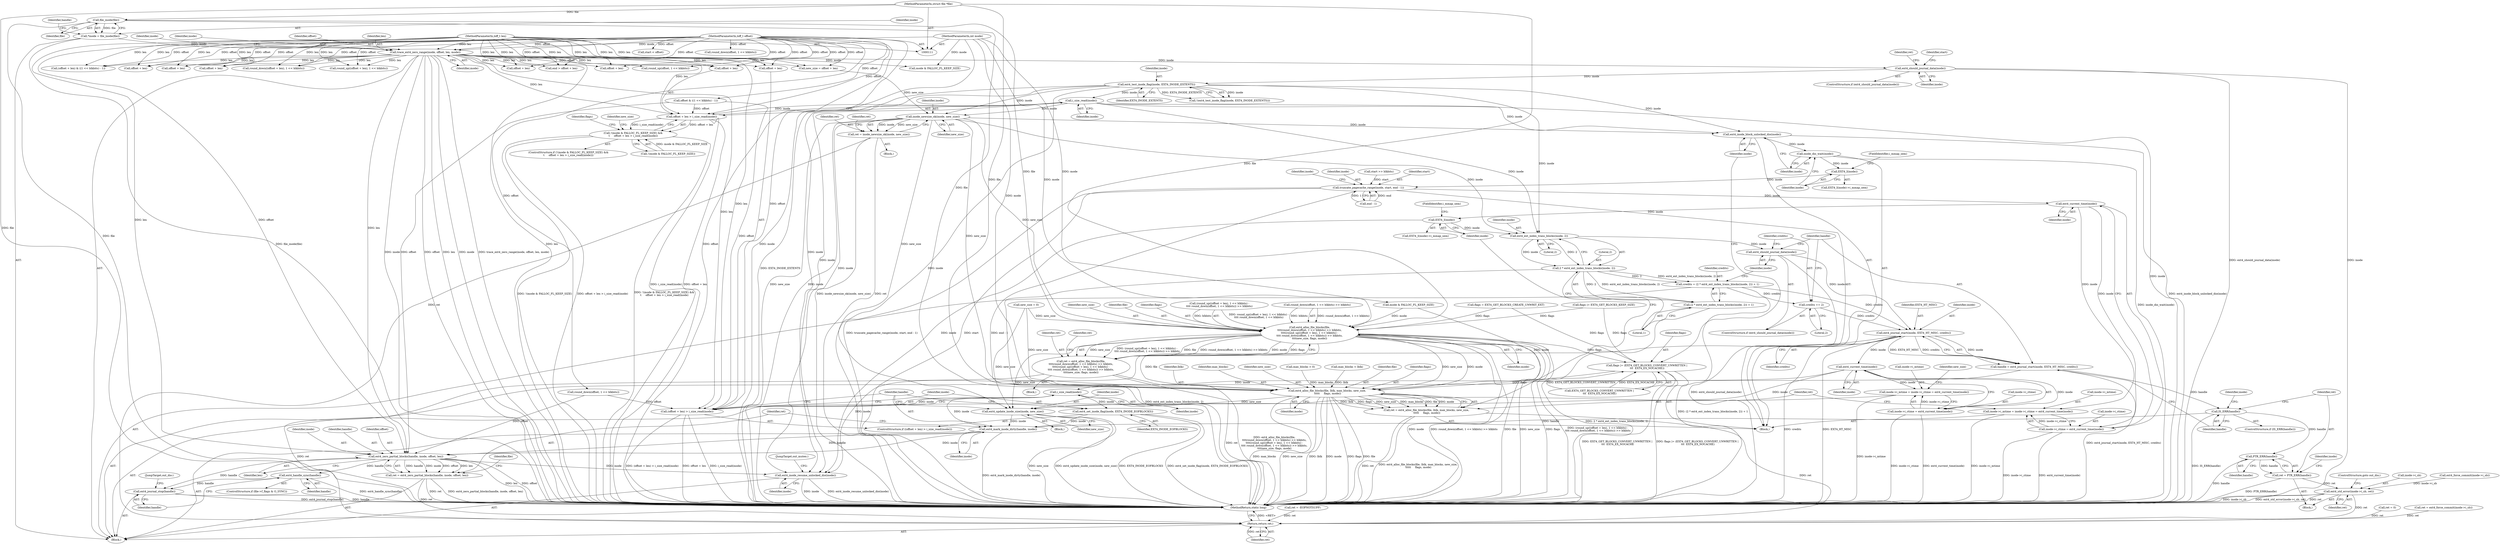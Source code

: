 digraph "0_linux_ea3d7209ca01da209cda6f0dea8be9cc4b7a933b_1@API" {
"1000272" [label="(Call,i_size_read(inode))"];
"1000253" [label="(Call,ext4_test_inode_flag(inode, EXT4_INODE_EXTENTS))"];
"1000163" [label="(Call,ext4_should_journal_data(inode))"];
"1000148" [label="(Call,trace_ext4_zero_range(inode, offset, len, mode))"];
"1000118" [label="(Call,*inode = file_inode(file))"];
"1000120" [label="(Call,file_inode(file))"];
"1000112" [label="(MethodParameterIn,struct file *file)"];
"1000113" [label="(MethodParameterIn,loff_t offset)"];
"1000114" [label="(MethodParameterIn,loff_t len)"];
"1000115" [label="(MethodParameterIn,int mode)"];
"1000268" [label="(Call,offset + len > i_size_read(inode))"];
"1000263" [label="(Call,!(mode & FALLOC_FL_KEEP_SIZE) &&\n\t     offset + len > i_size_read(inode))"];
"1000282" [label="(Call,inode_newsize_ok(inode, new_size))"];
"1000280" [label="(Call,ret = inode_newsize_ok(inode, new_size))"];
"1000488" [label="(Return,return ret;)"];
"1000305" [label="(Call,ext4_alloc_file_blocks(file,\n\t\t\t\tround_down(offset, 1 << blkbits) >> blkbits,\n\t\t\t\t(round_up((offset + len), 1 << blkbits) -\n\t\t\t\t round_down(offset, 1 << blkbits)) >> blkbits,\n\t\t\t\tnew_size, flags, mode))"];
"1000303" [label="(Call,ret = ext4_alloc_file_blocks(file,\n\t\t\t\tround_down(offset, 1 << blkbits) >> blkbits,\n\t\t\t\t(round_up((offset + len), 1 << blkbits) -\n\t\t\t\t round_down(offset, 1 << blkbits)) >> blkbits,\n\t\t\t\tnew_size, flags, mode))"];
"1000340" [label="(Call,flags |= (EXT4_GET_BLOCKS_CONVERT_UNWRITTEN |\n \t\t\t  EXT4_EX_NOCACHE))"];
"1000373" [label="(Call,ext4_alloc_file_blocks(file, lblk, max_blocks, new_size,\n \t\t\t\t\t     flags, mode))"];
"1000371" [label="(Call,ret = ext4_alloc_file_blocks(file, lblk, max_blocks, new_size,\n \t\t\t\t\t     flags, mode))"];
"1000444" [label="(Call,ext4_update_inode_size(inode, new_size))"];
"1000459" [label="(Call,ext4_mark_inode_dirty(handle, inode))"];
"1000464" [label="(Call,ext4_zero_partial_blocks(handle, inode, offset, len))"];
"1000462" [label="(Call,ret = ext4_zero_partial_blocks(handle, inode, offset, len))"];
"1000475" [label="(Call,ext4_handle_sync(handle))"];
"1000477" [label="(Call,ext4_journal_stop(handle))"];
"1000480" [label="(Call,ext4_inode_resume_unlocked_dio(inode))"];
"1000345" [label="(Call,ext4_inode_block_unlocked_dio(inode))"];
"1000347" [label="(Call,inode_dio_wait(inode))"];
"1000352" [label="(Call,EXT4_I(inode))"];
"1000355" [label="(Call,truncate_pagecache_range(inode, start, end - 1))"];
"1000369" [label="(Call,ext4_current_time(inode))"];
"1000361" [label="(Call,inode->i_mtime = inode->i_ctime = ext4_current_time(inode))"];
"1000365" [label="(Call,inode->i_ctime = ext4_current_time(inode))"];
"1000383" [label="(Call,EXT4_I(inode))"];
"1000401" [label="(Call,ext4_ext_index_trans_blocks(inode, 2))"];
"1000399" [label="(Call,2 * ext4_ext_index_trans_blocks(inode, 2))"];
"1000396" [label="(Call,credits = (2 * ext4_ext_index_trans_blocks(inode, 2)) + 1)"];
"1000408" [label="(Call,credits += 2)"];
"1000413" [label="(Call,ext4_journal_start(inode, EXT4_HT_MISC, credits))"];
"1000411" [label="(Call,handle = ext4_journal_start(inode, EXT4_HT_MISC, credits))"];
"1000418" [label="(Call,IS_ERR(handle))"];
"1000423" [label="(Call,PTR_ERR(handle))"];
"1000421" [label="(Call,ret = PTR_ERR(handle))"];
"1000425" [label="(Call,ext4_std_error(inode->i_sb, ret))"];
"1000439" [label="(Call,ext4_current_time(inode))"];
"1000431" [label="(Call,inode->i_mtime = inode->i_ctime = ext4_current_time(inode))"];
"1000435" [label="(Call,inode->i_ctime = ext4_current_time(inode))"];
"1000454" [label="(Call,i_size_read(inode))"];
"1000450" [label="(Call,(offset + len) > i_size_read(inode))"];
"1000456" [label="(Call,ext4_set_inode_flag(inode, EXT4_INODE_EOFBLOCKS))"];
"1000398" [label="(Call,(2 * ext4_ext_index_trans_blocks(inode, 2)) + 1)"];
"1000406" [label="(Call,ext4_should_journal_data(inode))"];
"1000365" [label="(Call,inode->i_ctime = ext4_current_time(inode))"];
"1000265" [label="(Call,mode & FALLOC_FL_KEEP_SIZE)"];
"1000482" [label="(JumpTarget,out_mutex:)"];
"1000382" [label="(Call,EXT4_I(inode)->i_mmap_sem)"];
"1000274" [label="(Block,)"];
"1000401" [label="(Call,ext4_ext_index_trans_blocks(inode, 2))"];
"1000308" [label="(Call,round_down(offset, 1 << blkbits))"];
"1000477" [label="(Call,ext4_journal_stop(handle))"];
"1000199" [label="(Call,offset + len)"];
"1000464" [label="(Call,ext4_zero_partial_blocks(handle, inode, offset, len))"];
"1000340" [label="(Call,flags |= (EXT4_GET_BLOCKS_CONVERT_UNWRITTEN |\n \t\t\t  EXT4_EX_NOCACHE))"];
"1000469" [label="(ControlStructure,if (file->f_flags & O_SYNC))"];
"1000114" [label="(MethodParameterIn,loff_t len)"];
"1000197" [label="(Call,end > offset + len)"];
"1000288" [label="(Call,flags = EXT4_GET_BLOCKS_CREATE_UNWRIT_EXT)"];
"1000120" [label="(Call,file_inode(file))"];
"1000371" [label="(Call,ret = ext4_alloc_file_blocks(file, lblk, max_blocks, new_size,\n \t\t\t\t\t     flags, mode))"];
"1000286" [label="(Identifier,ret)"];
"1000295" [label="(Call,flags |= EXT4_GET_BLOCKS_KEEP_SIZE)"];
"1000375" [label="(Identifier,lblk)"];
"1000402" [label="(Identifier,inode)"];
"1000475" [label="(Call,ext4_handle_sync(handle))"];
"1000449" [label="(ControlStructure,if ((offset + len) > i_size_read(inode)))"];
"1000451" [label="(Call,offset + len)"];
"1000207" [label="(Call,offset & ((1 << blkbits) - 1))"];
"1000362" [label="(Call,inode->i_mtime)"];
"1000363" [label="(Identifier,inode)"];
"1000304" [label="(Identifier,ret)"];
"1000376" [label="(Identifier,max_blocks)"];
"1000254" [label="(Identifier,inode)"];
"1000345" [label="(Call,ext4_inode_block_unlocked_dio(inode))"];
"1000383" [label="(Call,EXT4_I(inode))"];
"1000128" [label="(Call,new_size = 0)"];
"1000377" [label="(Identifier,new_size)"];
"1000352" [label="(Call,EXT4_I(inode))"];
"1000336" [label="(Call,max_blocks > 0)"];
"1000415" [label="(Identifier,EXT4_HT_MISC)"];
"1000403" [label="(Literal,2)"];
"1000330" [label="(Identifier,flags)"];
"1000444" [label="(Call,ext4_update_inode_size(inode, new_size))"];
"1000162" [label="(ControlStructure,if (ext4_should_journal_data(inode)))"];
"1000436" [label="(Call,inode->i_ctime)"];
"1000314" [label="(Call,(round_up((offset + len), 1 << blkbits) -\n\t\t\t\t round_down(offset, 1 << blkbits)) >> blkbits)"];
"1000361" [label="(Call,inode->i_mtime = inode->i_ctime = ext4_current_time(inode))"];
"1000433" [label="(Identifier,inode)"];
"1000116" [label="(Block,)"];
"1000307" [label="(Call,round_down(offset, 1 << blkbits) >> blkbits)"];
"1000418" [label="(Call,IS_ERR(handle))"];
"1000466" [label="(Identifier,inode)"];
"1000479" [label="(JumpTarget,out_dio:)"];
"1000277" [label="(Call,offset + len)"];
"1000455" [label="(Identifier,inode)"];
"1000454" [label="(Call,i_size_read(inode))"];
"1000302" [label="(Block,)"];
"1000405" [label="(ControlStructure,if (ext4_should_journal_data(inode)))"];
"1000461" [label="(Identifier,inode)"];
"1000421" [label="(Call,ret = PTR_ERR(handle))"];
"1000435" [label="(Call,inode->i_ctime = ext4_current_time(inode))"];
"1000478" [label="(Identifier,handle)"];
"1000356" [label="(Identifier,inode)"];
"1000275" [label="(Call,new_size = offset + len)"];
"1000354" [label="(FieldIdentifier,i_mmap_sem)"];
"1000253" [label="(Call,ext4_test_inode_flag(inode, EXT4_INODE_EXTENTS))"];
"1000236" [label="(Call,max_blocks < lblk)"];
"1000413" [label="(Call,ext4_journal_start(inode, EXT4_HT_MISC, credits))"];
"1000118" [label="(Call,*inode = file_inode(file))"];
"1000178" [label="(Call,round_up(offset, 1 << blkbits))"];
"1000255" [label="(Identifier,EXT4_INODE_EXTENTS)"];
"1000422" [label="(Identifier,ret)"];
"1000323" [label="(Call,round_down(offset, 1 << blkbits))"];
"1000432" [label="(Call,inode->i_mtime)"];
"1000346" [label="(Identifier,inode)"];
"1000150" [label="(Identifier,offset)"];
"1000459" [label="(Call,ext4_mark_inode_dirty(handle, inode))"];
"1000370" [label="(Identifier,inode)"];
"1000112" [label="(MethodParameterIn,struct file *file)"];
"1000227" [label="(Call,start >> blkbits)"];
"1000216" [label="(Call,(offset + len) & ((1 << blkbits) - 1))"];
"1000450" [label="(Call,(offset + len) > i_size_read(inode))"];
"1000366" [label="(Call,inode->i_ctime)"];
"1000481" [label="(Identifier,inode)"];
"1000217" [label="(Call,offset + len)"];
"1000353" [label="(Identifier,inode)"];
"1000280" [label="(Call,ret = inode_newsize_ok(inode, new_size))"];
"1000329" [label="(Identifier,new_size)"];
"1000351" [label="(Call,EXT4_I(inode)->i_mmap_sem)"];
"1000357" [label="(Identifier,start)"];
"1000164" [label="(Identifier,inode)"];
"1000430" [label="(ControlStructure,goto out_dio;)"];
"1000373" [label="(Call,ext4_alloc_file_blocks(file, lblk, max_blocks, new_size,\n \t\t\t\t\t     flags, mode))"];
"1000132" [label="(Call,ret = 0)"];
"1000446" [label="(Identifier,new_size)"];
"1000292" [label="(Call,mode & FALLOC_FL_KEEP_SIZE)"];
"1000488" [label="(Return,return ret;)"];
"1000417" [label="(ControlStructure,if (IS_ERR(handle)))"];
"1000268" [label="(Call,offset + len > i_size_read(inode))"];
"1000385" [label="(FieldIdentifier,i_mmap_sem)"];
"1000463" [label="(Identifier,ret)"];
"1000439" [label="(Call,ext4_current_time(inode))"];
"1000443" [label="(Block,)"];
"1000355" [label="(Call,truncate_pagecache_range(inode, start, end - 1))"];
"1000151" [label="(Identifier,len)"];
"1000264" [label="(Call,!(mode & FALLOC_FL_KEEP_SIZE))"];
"1000115" [label="(MethodParameterIn,int mode)"];
"1000425" [label="(Call,ext4_std_error(inode->i_sb, ret))"];
"1000374" [label="(Identifier,file)"];
"1000166" [label="(Call,ret = ext4_force_commit(inode->i_sb))"];
"1000426" [label="(Call,inode->i_sb)"];
"1000113" [label="(MethodParameterIn,loff_t offset)"];
"1000396" [label="(Call,credits = (2 * ext4_ext_index_trans_blocks(inode, 2)) + 1)"];
"1000276" [label="(Identifier,new_size)"];
"1000379" [label="(Identifier,mode)"];
"1000407" [label="(Identifier,inode)"];
"1000431" [label="(Call,inode->i_mtime = inode->i_ctime = ext4_current_time(inode))"];
"1000411" [label="(Call,handle = ext4_journal_start(inode, EXT4_HT_MISC, credits))"];
"1000186" [label="(Call,offset + len)"];
"1000342" [label="(Call,EXT4_GET_BLOCKS_CONVERT_UNWRITTEN |\n \t\t\t  EXT4_EX_NOCACHE)"];
"1000408" [label="(Call,credits += 2)"];
"1000257" [label="(Call,ret = -EOPNOTSUPP)"];
"1000419" [label="(Identifier,handle)"];
"1000457" [label="(Identifier,inode)"];
"1000406" [label="(Call,ext4_should_journal_data(inode))"];
"1000272" [label="(Call,i_size_read(inode))"];
"1000263" [label="(Call,!(mode & FALLOC_FL_KEEP_SIZE) &&\n\t     offset + len > i_size_read(inode))"];
"1000489" [label="(Identifier,ret)"];
"1000400" [label="(Literal,2)"];
"1000348" [label="(Identifier,inode)"];
"1000317" [label="(Call,offset + len)"];
"1000442" [label="(Identifier,new_size)"];
"1000185" [label="(Call,round_down((offset + len), 1 << blkbits))"];
"1000252" [label="(Call,!(ext4_test_inode_flag(inode, EXT4_INODE_EXTENTS)))"];
"1000177" [label="(Identifier,start)"];
"1000423" [label="(Call,PTR_ERR(handle))"];
"1000316" [label="(Call,round_up((offset + len), 1 << blkbits))"];
"1000462" [label="(Call,ret = ext4_zero_partial_blocks(handle, inode, offset, len))"];
"1000397" [label="(Identifier,credits)"];
"1000429" [label="(Identifier,ret)"];
"1000460" [label="(Identifier,handle)"];
"1000468" [label="(Identifier,len)"];
"1000399" [label="(Call,2 * ext4_ext_index_trans_blocks(inode, 2))"];
"1000305" [label="(Call,ext4_alloc_file_blocks(file,\n\t\t\t\tround_down(offset, 1 << blkbits) >> blkbits,\n\t\t\t\t(round_up((offset + len), 1 << blkbits) -\n\t\t\t\t round_down(offset, 1 << blkbits)) >> blkbits,\n\t\t\t\tnew_size, flags, mode))"];
"1000420" [label="(Block,)"];
"1000456" [label="(Call,ext4_set_inode_flag(inode, EXT4_INODE_EOFBLOCKS))"];
"1000283" [label="(Identifier,inode)"];
"1000476" [label="(Identifier,handle)"];
"1000410" [label="(Literal,2)"];
"1000163" [label="(Call,ext4_should_journal_data(inode))"];
"1000465" [label="(Identifier,handle)"];
"1000303" [label="(Call,ret = ext4_alloc_file_blocks(file,\n\t\t\t\tround_down(offset, 1 << blkbits) >> blkbits,\n\t\t\t\t(round_up((offset + len), 1 << blkbits) -\n\t\t\t\t round_down(offset, 1 << blkbits)) >> blkbits,\n\t\t\t\tnew_size, flags, mode))"];
"1000157" [label="(Identifier,inode)"];
"1000347" [label="(Call,inode_dio_wait(inode))"];
"1000167" [label="(Identifier,ret)"];
"1000333" [label="(Identifier,ret)"];
"1000194" [label="(Call,start < offset)"];
"1000369" [label="(Call,ext4_current_time(inode))"];
"1000119" [label="(Identifier,inode)"];
"1000124" [label="(Identifier,handle)"];
"1000284" [label="(Identifier,new_size)"];
"1000440" [label="(Identifier,inode)"];
"1000480" [label="(Call,ext4_inode_resume_unlocked_dio(inode))"];
"1000424" [label="(Identifier,handle)"];
"1000427" [label="(Identifier,inode)"];
"1000262" [label="(ControlStructure,if (!(mode & FALLOC_FL_KEEP_SIZE) &&\n\t     offset + len > i_size_read(inode)))"];
"1000398" [label="(Call,(2 * ext4_ext_index_trans_blocks(inode, 2)) + 1)"];
"1000152" [label="(Identifier,mode)"];
"1000168" [label="(Call,ext4_force_commit(inode->i_sb))"];
"1000281" [label="(Identifier,ret)"];
"1000306" [label="(Identifier,file)"];
"1000269" [label="(Call,offset + len)"];
"1000282" [label="(Call,inode_newsize_ok(inode, new_size))"];
"1000149" [label="(Identifier,inode)"];
"1000339" [label="(Block,)"];
"1000467" [label="(Identifier,offset)"];
"1000273" [label="(Identifier,inode)"];
"1000378" [label="(Identifier,flags)"];
"1000289" [label="(Identifier,flags)"];
"1000472" [label="(Identifier,file)"];
"1000372" [label="(Identifier,ret)"];
"1000445" [label="(Identifier,inode)"];
"1000358" [label="(Call,end - 1)"];
"1000414" [label="(Identifier,inode)"];
"1000341" [label="(Identifier,flags)"];
"1000404" [label="(Literal,1)"];
"1000458" [label="(Identifier,EXT4_INODE_EOFBLOCKS)"];
"1000384" [label="(Identifier,inode)"];
"1000148" [label="(Call,trace_ext4_zero_range(inode, offset, len, mode))"];
"1000331" [label="(Identifier,mode)"];
"1000416" [label="(Identifier,credits)"];
"1000412" [label="(Identifier,handle)"];
"1000409" [label="(Identifier,credits)"];
"1000490" [label="(MethodReturn,static long)"];
"1000121" [label="(Identifier,file)"];
"1000272" -> "1000268"  [label="AST: "];
"1000272" -> "1000273"  [label="CFG: "];
"1000273" -> "1000272"  [label="AST: "];
"1000268" -> "1000272"  [label="CFG: "];
"1000272" -> "1000490"  [label="DDG: inode"];
"1000272" -> "1000268"  [label="DDG: inode"];
"1000253" -> "1000272"  [label="DDG: inode"];
"1000272" -> "1000282"  [label="DDG: inode"];
"1000272" -> "1000345"  [label="DDG: inode"];
"1000272" -> "1000401"  [label="DDG: inode"];
"1000272" -> "1000480"  [label="DDG: inode"];
"1000253" -> "1000252"  [label="AST: "];
"1000253" -> "1000255"  [label="CFG: "];
"1000254" -> "1000253"  [label="AST: "];
"1000255" -> "1000253"  [label="AST: "];
"1000252" -> "1000253"  [label="CFG: "];
"1000253" -> "1000490"  [label="DDG: EXT4_INODE_EXTENTS"];
"1000253" -> "1000490"  [label="DDG: inode"];
"1000253" -> "1000252"  [label="DDG: inode"];
"1000253" -> "1000252"  [label="DDG: EXT4_INODE_EXTENTS"];
"1000163" -> "1000253"  [label="DDG: inode"];
"1000253" -> "1000282"  [label="DDG: inode"];
"1000253" -> "1000345"  [label="DDG: inode"];
"1000253" -> "1000401"  [label="DDG: inode"];
"1000253" -> "1000480"  [label="DDG: inode"];
"1000163" -> "1000162"  [label="AST: "];
"1000163" -> "1000164"  [label="CFG: "];
"1000164" -> "1000163"  [label="AST: "];
"1000167" -> "1000163"  [label="CFG: "];
"1000177" -> "1000163"  [label="CFG: "];
"1000163" -> "1000490"  [label="DDG: inode"];
"1000163" -> "1000490"  [label="DDG: ext4_should_journal_data(inode)"];
"1000148" -> "1000163"  [label="DDG: inode"];
"1000148" -> "1000116"  [label="AST: "];
"1000148" -> "1000152"  [label="CFG: "];
"1000149" -> "1000148"  [label="AST: "];
"1000150" -> "1000148"  [label="AST: "];
"1000151" -> "1000148"  [label="AST: "];
"1000152" -> "1000148"  [label="AST: "];
"1000157" -> "1000148"  [label="CFG: "];
"1000148" -> "1000490"  [label="DDG: len"];
"1000148" -> "1000490"  [label="DDG: mode"];
"1000148" -> "1000490"  [label="DDG: trace_ext4_zero_range(inode, offset, len, mode)"];
"1000148" -> "1000490"  [label="DDG: inode"];
"1000148" -> "1000490"  [label="DDG: offset"];
"1000118" -> "1000148"  [label="DDG: inode"];
"1000113" -> "1000148"  [label="DDG: offset"];
"1000114" -> "1000148"  [label="DDG: len"];
"1000115" -> "1000148"  [label="DDG: mode"];
"1000148" -> "1000178"  [label="DDG: offset"];
"1000148" -> "1000185"  [label="DDG: len"];
"1000148" -> "1000186"  [label="DDG: len"];
"1000148" -> "1000197"  [label="DDG: len"];
"1000148" -> "1000199"  [label="DDG: len"];
"1000148" -> "1000216"  [label="DDG: len"];
"1000148" -> "1000217"  [label="DDG: len"];
"1000148" -> "1000265"  [label="DDG: mode"];
"1000148" -> "1000268"  [label="DDG: len"];
"1000148" -> "1000269"  [label="DDG: len"];
"1000148" -> "1000275"  [label="DDG: len"];
"1000148" -> "1000277"  [label="DDG: len"];
"1000148" -> "1000316"  [label="DDG: len"];
"1000148" -> "1000317"  [label="DDG: len"];
"1000148" -> "1000450"  [label="DDG: len"];
"1000148" -> "1000451"  [label="DDG: len"];
"1000148" -> "1000464"  [label="DDG: len"];
"1000118" -> "1000116"  [label="AST: "];
"1000118" -> "1000120"  [label="CFG: "];
"1000119" -> "1000118"  [label="AST: "];
"1000120" -> "1000118"  [label="AST: "];
"1000124" -> "1000118"  [label="CFG: "];
"1000118" -> "1000490"  [label="DDG: file_inode(file)"];
"1000120" -> "1000118"  [label="DDG: file"];
"1000120" -> "1000121"  [label="CFG: "];
"1000121" -> "1000120"  [label="AST: "];
"1000120" -> "1000490"  [label="DDG: file"];
"1000112" -> "1000120"  [label="DDG: file"];
"1000120" -> "1000305"  [label="DDG: file"];
"1000120" -> "1000373"  [label="DDG: file"];
"1000112" -> "1000111"  [label="AST: "];
"1000112" -> "1000490"  [label="DDG: file"];
"1000112" -> "1000305"  [label="DDG: file"];
"1000112" -> "1000373"  [label="DDG: file"];
"1000113" -> "1000111"  [label="AST: "];
"1000113" -> "1000490"  [label="DDG: offset"];
"1000113" -> "1000178"  [label="DDG: offset"];
"1000113" -> "1000185"  [label="DDG: offset"];
"1000113" -> "1000186"  [label="DDG: offset"];
"1000113" -> "1000194"  [label="DDG: offset"];
"1000113" -> "1000197"  [label="DDG: offset"];
"1000113" -> "1000199"  [label="DDG: offset"];
"1000113" -> "1000207"  [label="DDG: offset"];
"1000113" -> "1000216"  [label="DDG: offset"];
"1000113" -> "1000217"  [label="DDG: offset"];
"1000113" -> "1000268"  [label="DDG: offset"];
"1000113" -> "1000269"  [label="DDG: offset"];
"1000113" -> "1000275"  [label="DDG: offset"];
"1000113" -> "1000277"  [label="DDG: offset"];
"1000113" -> "1000308"  [label="DDG: offset"];
"1000113" -> "1000316"  [label="DDG: offset"];
"1000113" -> "1000317"  [label="DDG: offset"];
"1000113" -> "1000323"  [label="DDG: offset"];
"1000113" -> "1000450"  [label="DDG: offset"];
"1000113" -> "1000451"  [label="DDG: offset"];
"1000113" -> "1000464"  [label="DDG: offset"];
"1000114" -> "1000111"  [label="AST: "];
"1000114" -> "1000490"  [label="DDG: len"];
"1000114" -> "1000185"  [label="DDG: len"];
"1000114" -> "1000186"  [label="DDG: len"];
"1000114" -> "1000197"  [label="DDG: len"];
"1000114" -> "1000199"  [label="DDG: len"];
"1000114" -> "1000216"  [label="DDG: len"];
"1000114" -> "1000217"  [label="DDG: len"];
"1000114" -> "1000268"  [label="DDG: len"];
"1000114" -> "1000269"  [label="DDG: len"];
"1000114" -> "1000275"  [label="DDG: len"];
"1000114" -> "1000277"  [label="DDG: len"];
"1000114" -> "1000316"  [label="DDG: len"];
"1000114" -> "1000317"  [label="DDG: len"];
"1000114" -> "1000450"  [label="DDG: len"];
"1000114" -> "1000451"  [label="DDG: len"];
"1000114" -> "1000464"  [label="DDG: len"];
"1000115" -> "1000111"  [label="AST: "];
"1000115" -> "1000490"  [label="DDG: mode"];
"1000115" -> "1000265"  [label="DDG: mode"];
"1000115" -> "1000292"  [label="DDG: mode"];
"1000115" -> "1000305"  [label="DDG: mode"];
"1000115" -> "1000373"  [label="DDG: mode"];
"1000268" -> "1000263"  [label="AST: "];
"1000269" -> "1000268"  [label="AST: "];
"1000263" -> "1000268"  [label="CFG: "];
"1000268" -> "1000490"  [label="DDG: offset + len"];
"1000268" -> "1000490"  [label="DDG: i_size_read(inode)"];
"1000268" -> "1000263"  [label="DDG: offset + len"];
"1000268" -> "1000263"  [label="DDG: i_size_read(inode)"];
"1000207" -> "1000268"  [label="DDG: offset"];
"1000263" -> "1000262"  [label="AST: "];
"1000263" -> "1000264"  [label="CFG: "];
"1000264" -> "1000263"  [label="AST: "];
"1000276" -> "1000263"  [label="CFG: "];
"1000289" -> "1000263"  [label="CFG: "];
"1000263" -> "1000490"  [label="DDG: offset + len > i_size_read(inode)"];
"1000263" -> "1000490"  [label="DDG: !(mode & FALLOC_FL_KEEP_SIZE) &&\n\t     offset + len > i_size_read(inode)"];
"1000263" -> "1000490"  [label="DDG: !(mode & FALLOC_FL_KEEP_SIZE)"];
"1000264" -> "1000263"  [label="DDG: mode & FALLOC_FL_KEEP_SIZE"];
"1000282" -> "1000280"  [label="AST: "];
"1000282" -> "1000284"  [label="CFG: "];
"1000283" -> "1000282"  [label="AST: "];
"1000284" -> "1000282"  [label="AST: "];
"1000280" -> "1000282"  [label="CFG: "];
"1000282" -> "1000490"  [label="DDG: new_size"];
"1000282" -> "1000490"  [label="DDG: inode"];
"1000282" -> "1000280"  [label="DDG: inode"];
"1000282" -> "1000280"  [label="DDG: new_size"];
"1000275" -> "1000282"  [label="DDG: new_size"];
"1000282" -> "1000305"  [label="DDG: new_size"];
"1000282" -> "1000345"  [label="DDG: inode"];
"1000282" -> "1000373"  [label="DDG: new_size"];
"1000282" -> "1000401"  [label="DDG: inode"];
"1000282" -> "1000444"  [label="DDG: new_size"];
"1000282" -> "1000480"  [label="DDG: inode"];
"1000280" -> "1000274"  [label="AST: "];
"1000281" -> "1000280"  [label="AST: "];
"1000286" -> "1000280"  [label="CFG: "];
"1000280" -> "1000490"  [label="DDG: inode_newsize_ok(inode, new_size)"];
"1000280" -> "1000490"  [label="DDG: ret"];
"1000280" -> "1000488"  [label="DDG: ret"];
"1000488" -> "1000116"  [label="AST: "];
"1000488" -> "1000489"  [label="CFG: "];
"1000489" -> "1000488"  [label="AST: "];
"1000490" -> "1000488"  [label="CFG: "];
"1000488" -> "1000490"  [label="DDG: <RET>"];
"1000489" -> "1000488"  [label="DDG: ret"];
"1000303" -> "1000488"  [label="DDG: ret"];
"1000462" -> "1000488"  [label="DDG: ret"];
"1000166" -> "1000488"  [label="DDG: ret"];
"1000257" -> "1000488"  [label="DDG: ret"];
"1000132" -> "1000488"  [label="DDG: ret"];
"1000371" -> "1000488"  [label="DDG: ret"];
"1000425" -> "1000488"  [label="DDG: ret"];
"1000305" -> "1000303"  [label="AST: "];
"1000305" -> "1000331"  [label="CFG: "];
"1000306" -> "1000305"  [label="AST: "];
"1000307" -> "1000305"  [label="AST: "];
"1000314" -> "1000305"  [label="AST: "];
"1000329" -> "1000305"  [label="AST: "];
"1000330" -> "1000305"  [label="AST: "];
"1000331" -> "1000305"  [label="AST: "];
"1000303" -> "1000305"  [label="CFG: "];
"1000305" -> "1000490"  [label="DDG: mode"];
"1000305" -> "1000490"  [label="DDG: round_down(offset, 1 << blkbits) >> blkbits"];
"1000305" -> "1000490"  [label="DDG: file"];
"1000305" -> "1000490"  [label="DDG: new_size"];
"1000305" -> "1000490"  [label="DDG: flags"];
"1000305" -> "1000490"  [label="DDG: (round_up((offset + len), 1 << blkbits) -\n\t\t\t\t round_down(offset, 1 << blkbits)) >> blkbits"];
"1000305" -> "1000303"  [label="DDG: new_size"];
"1000305" -> "1000303"  [label="DDG: (round_up((offset + len), 1 << blkbits) -\n\t\t\t\t round_down(offset, 1 << blkbits)) >> blkbits"];
"1000305" -> "1000303"  [label="DDG: file"];
"1000305" -> "1000303"  [label="DDG: round_down(offset, 1 << blkbits) >> blkbits"];
"1000305" -> "1000303"  [label="DDG: mode"];
"1000305" -> "1000303"  [label="DDG: flags"];
"1000307" -> "1000305"  [label="DDG: round_down(offset, 1 << blkbits)"];
"1000307" -> "1000305"  [label="DDG: blkbits"];
"1000314" -> "1000305"  [label="DDG: round_up((offset + len), 1 << blkbits) -\n\t\t\t\t round_down(offset, 1 << blkbits)"];
"1000314" -> "1000305"  [label="DDG: blkbits"];
"1000128" -> "1000305"  [label="DDG: new_size"];
"1000295" -> "1000305"  [label="DDG: flags"];
"1000288" -> "1000305"  [label="DDG: flags"];
"1000292" -> "1000305"  [label="DDG: mode"];
"1000305" -> "1000340"  [label="DDG: flags"];
"1000305" -> "1000373"  [label="DDG: file"];
"1000305" -> "1000373"  [label="DDG: new_size"];
"1000305" -> "1000373"  [label="DDG: mode"];
"1000305" -> "1000444"  [label="DDG: new_size"];
"1000303" -> "1000302"  [label="AST: "];
"1000304" -> "1000303"  [label="AST: "];
"1000333" -> "1000303"  [label="CFG: "];
"1000303" -> "1000490"  [label="DDG: ret"];
"1000303" -> "1000490"  [label="DDG: ext4_alloc_file_blocks(file,\n\t\t\t\tround_down(offset, 1 << blkbits) >> blkbits,\n\t\t\t\t(round_up((offset + len), 1 << blkbits) -\n\t\t\t\t round_down(offset, 1 << blkbits)) >> blkbits,\n\t\t\t\tnew_size, flags, mode)"];
"1000340" -> "1000339"  [label="AST: "];
"1000340" -> "1000342"  [label="CFG: "];
"1000341" -> "1000340"  [label="AST: "];
"1000342" -> "1000340"  [label="AST: "];
"1000346" -> "1000340"  [label="CFG: "];
"1000340" -> "1000490"  [label="DDG: EXT4_GET_BLOCKS_CONVERT_UNWRITTEN |\n \t\t\t  EXT4_EX_NOCACHE"];
"1000340" -> "1000490"  [label="DDG: flags |= (EXT4_GET_BLOCKS_CONVERT_UNWRITTEN |\n \t\t\t  EXT4_EX_NOCACHE)"];
"1000295" -> "1000340"  [label="DDG: flags"];
"1000288" -> "1000340"  [label="DDG: flags"];
"1000342" -> "1000340"  [label="DDG: EXT4_GET_BLOCKS_CONVERT_UNWRITTEN"];
"1000342" -> "1000340"  [label="DDG: EXT4_EX_NOCACHE"];
"1000340" -> "1000373"  [label="DDG: flags"];
"1000373" -> "1000371"  [label="AST: "];
"1000373" -> "1000379"  [label="CFG: "];
"1000374" -> "1000373"  [label="AST: "];
"1000375" -> "1000373"  [label="AST: "];
"1000376" -> "1000373"  [label="AST: "];
"1000377" -> "1000373"  [label="AST: "];
"1000378" -> "1000373"  [label="AST: "];
"1000379" -> "1000373"  [label="AST: "];
"1000371" -> "1000373"  [label="CFG: "];
"1000373" -> "1000490"  [label="DDG: max_blocks"];
"1000373" -> "1000490"  [label="DDG: new_size"];
"1000373" -> "1000490"  [label="DDG: lblk"];
"1000373" -> "1000490"  [label="DDG: mode"];
"1000373" -> "1000490"  [label="DDG: flags"];
"1000373" -> "1000490"  [label="DDG: file"];
"1000373" -> "1000371"  [label="DDG: lblk"];
"1000373" -> "1000371"  [label="DDG: flags"];
"1000373" -> "1000371"  [label="DDG: new_size"];
"1000373" -> "1000371"  [label="DDG: max_blocks"];
"1000373" -> "1000371"  [label="DDG: file"];
"1000373" -> "1000371"  [label="DDG: mode"];
"1000236" -> "1000373"  [label="DDG: lblk"];
"1000336" -> "1000373"  [label="DDG: max_blocks"];
"1000128" -> "1000373"  [label="DDG: new_size"];
"1000292" -> "1000373"  [label="DDG: mode"];
"1000373" -> "1000444"  [label="DDG: new_size"];
"1000371" -> "1000339"  [label="AST: "];
"1000372" -> "1000371"  [label="AST: "];
"1000384" -> "1000371"  [label="CFG: "];
"1000371" -> "1000490"  [label="DDG: ext4_alloc_file_blocks(file, lblk, max_blocks, new_size,\n \t\t\t\t\t     flags, mode)"];
"1000371" -> "1000490"  [label="DDG: ret"];
"1000444" -> "1000443"  [label="AST: "];
"1000444" -> "1000446"  [label="CFG: "];
"1000445" -> "1000444"  [label="AST: "];
"1000446" -> "1000444"  [label="AST: "];
"1000460" -> "1000444"  [label="CFG: "];
"1000444" -> "1000490"  [label="DDG: new_size"];
"1000444" -> "1000490"  [label="DDG: ext4_update_inode_size(inode, new_size)"];
"1000439" -> "1000444"  [label="DDG: inode"];
"1000128" -> "1000444"  [label="DDG: new_size"];
"1000444" -> "1000459"  [label="DDG: inode"];
"1000459" -> "1000116"  [label="AST: "];
"1000459" -> "1000461"  [label="CFG: "];
"1000460" -> "1000459"  [label="AST: "];
"1000461" -> "1000459"  [label="AST: "];
"1000463" -> "1000459"  [label="CFG: "];
"1000459" -> "1000490"  [label="DDG: ext4_mark_inode_dirty(handle, inode)"];
"1000418" -> "1000459"  [label="DDG: handle"];
"1000454" -> "1000459"  [label="DDG: inode"];
"1000456" -> "1000459"  [label="DDG: inode"];
"1000459" -> "1000464"  [label="DDG: handle"];
"1000459" -> "1000464"  [label="DDG: inode"];
"1000464" -> "1000462"  [label="AST: "];
"1000464" -> "1000468"  [label="CFG: "];
"1000465" -> "1000464"  [label="AST: "];
"1000466" -> "1000464"  [label="AST: "];
"1000467" -> "1000464"  [label="AST: "];
"1000468" -> "1000464"  [label="AST: "];
"1000462" -> "1000464"  [label="CFG: "];
"1000464" -> "1000490"  [label="DDG: len"];
"1000464" -> "1000490"  [label="DDG: offset"];
"1000464" -> "1000462"  [label="DDG: handle"];
"1000464" -> "1000462"  [label="DDG: inode"];
"1000464" -> "1000462"  [label="DDG: offset"];
"1000464" -> "1000462"  [label="DDG: len"];
"1000323" -> "1000464"  [label="DDG: offset"];
"1000207" -> "1000464"  [label="DDG: offset"];
"1000464" -> "1000475"  [label="DDG: handle"];
"1000464" -> "1000477"  [label="DDG: handle"];
"1000464" -> "1000480"  [label="DDG: inode"];
"1000462" -> "1000116"  [label="AST: "];
"1000463" -> "1000462"  [label="AST: "];
"1000472" -> "1000462"  [label="CFG: "];
"1000462" -> "1000490"  [label="DDG: ret"];
"1000462" -> "1000490"  [label="DDG: ext4_zero_partial_blocks(handle, inode, offset, len)"];
"1000475" -> "1000469"  [label="AST: "];
"1000475" -> "1000476"  [label="CFG: "];
"1000476" -> "1000475"  [label="AST: "];
"1000478" -> "1000475"  [label="CFG: "];
"1000475" -> "1000490"  [label="DDG: ext4_handle_sync(handle)"];
"1000475" -> "1000477"  [label="DDG: handle"];
"1000477" -> "1000116"  [label="AST: "];
"1000477" -> "1000478"  [label="CFG: "];
"1000478" -> "1000477"  [label="AST: "];
"1000479" -> "1000477"  [label="CFG: "];
"1000477" -> "1000490"  [label="DDG: ext4_journal_stop(handle)"];
"1000477" -> "1000490"  [label="DDG: handle"];
"1000480" -> "1000116"  [label="AST: "];
"1000480" -> "1000481"  [label="CFG: "];
"1000481" -> "1000480"  [label="AST: "];
"1000482" -> "1000480"  [label="CFG: "];
"1000480" -> "1000490"  [label="DDG: ext4_inode_resume_unlocked_dio(inode)"];
"1000480" -> "1000490"  [label="DDG: inode"];
"1000383" -> "1000480"  [label="DDG: inode"];
"1000413" -> "1000480"  [label="DDG: inode"];
"1000345" -> "1000339"  [label="AST: "];
"1000345" -> "1000346"  [label="CFG: "];
"1000346" -> "1000345"  [label="AST: "];
"1000348" -> "1000345"  [label="CFG: "];
"1000345" -> "1000490"  [label="DDG: ext4_inode_block_unlocked_dio(inode)"];
"1000345" -> "1000347"  [label="DDG: inode"];
"1000347" -> "1000339"  [label="AST: "];
"1000347" -> "1000348"  [label="CFG: "];
"1000348" -> "1000347"  [label="AST: "];
"1000353" -> "1000347"  [label="CFG: "];
"1000347" -> "1000490"  [label="DDG: inode_dio_wait(inode)"];
"1000347" -> "1000352"  [label="DDG: inode"];
"1000352" -> "1000351"  [label="AST: "];
"1000352" -> "1000353"  [label="CFG: "];
"1000353" -> "1000352"  [label="AST: "];
"1000354" -> "1000352"  [label="CFG: "];
"1000352" -> "1000355"  [label="DDG: inode"];
"1000355" -> "1000339"  [label="AST: "];
"1000355" -> "1000358"  [label="CFG: "];
"1000356" -> "1000355"  [label="AST: "];
"1000357" -> "1000355"  [label="AST: "];
"1000358" -> "1000355"  [label="AST: "];
"1000363" -> "1000355"  [label="CFG: "];
"1000355" -> "1000490"  [label="DDG: start"];
"1000355" -> "1000490"  [label="DDG: end - 1"];
"1000355" -> "1000490"  [label="DDG: truncate_pagecache_range(inode, start, end - 1)"];
"1000227" -> "1000355"  [label="DDG: start"];
"1000358" -> "1000355"  [label="DDG: end"];
"1000358" -> "1000355"  [label="DDG: 1"];
"1000355" -> "1000369"  [label="DDG: inode"];
"1000369" -> "1000365"  [label="AST: "];
"1000369" -> "1000370"  [label="CFG: "];
"1000370" -> "1000369"  [label="AST: "];
"1000365" -> "1000369"  [label="CFG: "];
"1000369" -> "1000361"  [label="DDG: inode"];
"1000369" -> "1000365"  [label="DDG: inode"];
"1000369" -> "1000383"  [label="DDG: inode"];
"1000361" -> "1000339"  [label="AST: "];
"1000361" -> "1000365"  [label="CFG: "];
"1000362" -> "1000361"  [label="AST: "];
"1000365" -> "1000361"  [label="AST: "];
"1000372" -> "1000361"  [label="CFG: "];
"1000361" -> "1000490"  [label="DDG: inode->i_mtime"];
"1000365" -> "1000361"  [label="DDG: inode->i_ctime"];
"1000366" -> "1000365"  [label="AST: "];
"1000365" -> "1000490"  [label="DDG: ext4_current_time(inode)"];
"1000365" -> "1000490"  [label="DDG: inode->i_ctime"];
"1000383" -> "1000382"  [label="AST: "];
"1000383" -> "1000384"  [label="CFG: "];
"1000384" -> "1000383"  [label="AST: "];
"1000385" -> "1000383"  [label="CFG: "];
"1000383" -> "1000401"  [label="DDG: inode"];
"1000401" -> "1000399"  [label="AST: "];
"1000401" -> "1000403"  [label="CFG: "];
"1000402" -> "1000401"  [label="AST: "];
"1000403" -> "1000401"  [label="AST: "];
"1000399" -> "1000401"  [label="CFG: "];
"1000401" -> "1000399"  [label="DDG: inode"];
"1000401" -> "1000399"  [label="DDG: 2"];
"1000401" -> "1000406"  [label="DDG: inode"];
"1000399" -> "1000398"  [label="AST: "];
"1000400" -> "1000399"  [label="AST: "];
"1000404" -> "1000399"  [label="CFG: "];
"1000399" -> "1000490"  [label="DDG: ext4_ext_index_trans_blocks(inode, 2)"];
"1000399" -> "1000396"  [label="DDG: 2"];
"1000399" -> "1000396"  [label="DDG: ext4_ext_index_trans_blocks(inode, 2)"];
"1000399" -> "1000398"  [label="DDG: 2"];
"1000399" -> "1000398"  [label="DDG: ext4_ext_index_trans_blocks(inode, 2)"];
"1000396" -> "1000116"  [label="AST: "];
"1000396" -> "1000398"  [label="CFG: "];
"1000397" -> "1000396"  [label="AST: "];
"1000398" -> "1000396"  [label="AST: "];
"1000407" -> "1000396"  [label="CFG: "];
"1000396" -> "1000490"  [label="DDG: (2 * ext4_ext_index_trans_blocks(inode, 2)) + 1"];
"1000396" -> "1000408"  [label="DDG: credits"];
"1000396" -> "1000413"  [label="DDG: credits"];
"1000408" -> "1000405"  [label="AST: "];
"1000408" -> "1000410"  [label="CFG: "];
"1000409" -> "1000408"  [label="AST: "];
"1000410" -> "1000408"  [label="AST: "];
"1000412" -> "1000408"  [label="CFG: "];
"1000408" -> "1000413"  [label="DDG: credits"];
"1000413" -> "1000411"  [label="AST: "];
"1000413" -> "1000416"  [label="CFG: "];
"1000414" -> "1000413"  [label="AST: "];
"1000415" -> "1000413"  [label="AST: "];
"1000416" -> "1000413"  [label="AST: "];
"1000411" -> "1000413"  [label="CFG: "];
"1000413" -> "1000490"  [label="DDG: credits"];
"1000413" -> "1000490"  [label="DDG: EXT4_HT_MISC"];
"1000413" -> "1000411"  [label="DDG: inode"];
"1000413" -> "1000411"  [label="DDG: EXT4_HT_MISC"];
"1000413" -> "1000411"  [label="DDG: credits"];
"1000406" -> "1000413"  [label="DDG: inode"];
"1000413" -> "1000439"  [label="DDG: inode"];
"1000411" -> "1000116"  [label="AST: "];
"1000412" -> "1000411"  [label="AST: "];
"1000419" -> "1000411"  [label="CFG: "];
"1000411" -> "1000490"  [label="DDG: ext4_journal_start(inode, EXT4_HT_MISC, credits)"];
"1000411" -> "1000418"  [label="DDG: handle"];
"1000418" -> "1000417"  [label="AST: "];
"1000418" -> "1000419"  [label="CFG: "];
"1000419" -> "1000418"  [label="AST: "];
"1000422" -> "1000418"  [label="CFG: "];
"1000433" -> "1000418"  [label="CFG: "];
"1000418" -> "1000490"  [label="DDG: IS_ERR(handle)"];
"1000418" -> "1000423"  [label="DDG: handle"];
"1000423" -> "1000421"  [label="AST: "];
"1000423" -> "1000424"  [label="CFG: "];
"1000424" -> "1000423"  [label="AST: "];
"1000421" -> "1000423"  [label="CFG: "];
"1000423" -> "1000490"  [label="DDG: handle"];
"1000423" -> "1000421"  [label="DDG: handle"];
"1000421" -> "1000420"  [label="AST: "];
"1000422" -> "1000421"  [label="AST: "];
"1000427" -> "1000421"  [label="CFG: "];
"1000421" -> "1000490"  [label="DDG: PTR_ERR(handle)"];
"1000421" -> "1000425"  [label="DDG: ret"];
"1000425" -> "1000420"  [label="AST: "];
"1000425" -> "1000429"  [label="CFG: "];
"1000426" -> "1000425"  [label="AST: "];
"1000429" -> "1000425"  [label="AST: "];
"1000430" -> "1000425"  [label="CFG: "];
"1000425" -> "1000490"  [label="DDG: inode->i_sb"];
"1000425" -> "1000490"  [label="DDG: ext4_std_error(inode->i_sb, ret)"];
"1000425" -> "1000490"  [label="DDG: ret"];
"1000168" -> "1000425"  [label="DDG: inode->i_sb"];
"1000439" -> "1000435"  [label="AST: "];
"1000439" -> "1000440"  [label="CFG: "];
"1000440" -> "1000439"  [label="AST: "];
"1000435" -> "1000439"  [label="CFG: "];
"1000439" -> "1000431"  [label="DDG: inode"];
"1000439" -> "1000435"  [label="DDG: inode"];
"1000439" -> "1000454"  [label="DDG: inode"];
"1000431" -> "1000116"  [label="AST: "];
"1000431" -> "1000435"  [label="CFG: "];
"1000432" -> "1000431"  [label="AST: "];
"1000435" -> "1000431"  [label="AST: "];
"1000442" -> "1000431"  [label="CFG: "];
"1000431" -> "1000490"  [label="DDG: inode->i_mtime"];
"1000435" -> "1000431"  [label="DDG: inode->i_ctime"];
"1000436" -> "1000435"  [label="AST: "];
"1000435" -> "1000490"  [label="DDG: inode->i_ctime"];
"1000435" -> "1000490"  [label="DDG: ext4_current_time(inode)"];
"1000454" -> "1000450"  [label="AST: "];
"1000454" -> "1000455"  [label="CFG: "];
"1000455" -> "1000454"  [label="AST: "];
"1000450" -> "1000454"  [label="CFG: "];
"1000454" -> "1000450"  [label="DDG: inode"];
"1000454" -> "1000456"  [label="DDG: inode"];
"1000450" -> "1000449"  [label="AST: "];
"1000451" -> "1000450"  [label="AST: "];
"1000457" -> "1000450"  [label="CFG: "];
"1000460" -> "1000450"  [label="CFG: "];
"1000450" -> "1000490"  [label="DDG: (offset + len) > i_size_read(inode)"];
"1000450" -> "1000490"  [label="DDG: offset + len"];
"1000450" -> "1000490"  [label="DDG: i_size_read(inode)"];
"1000323" -> "1000450"  [label="DDG: offset"];
"1000207" -> "1000450"  [label="DDG: offset"];
"1000456" -> "1000449"  [label="AST: "];
"1000456" -> "1000458"  [label="CFG: "];
"1000457" -> "1000456"  [label="AST: "];
"1000458" -> "1000456"  [label="AST: "];
"1000460" -> "1000456"  [label="CFG: "];
"1000456" -> "1000490"  [label="DDG: EXT4_INODE_EOFBLOCKS"];
"1000456" -> "1000490"  [label="DDG: ext4_set_inode_flag(inode, EXT4_INODE_EOFBLOCKS)"];
"1000398" -> "1000404"  [label="CFG: "];
"1000404" -> "1000398"  [label="AST: "];
"1000398" -> "1000490"  [label="DDG: 2 * ext4_ext_index_trans_blocks(inode, 2)"];
"1000406" -> "1000405"  [label="AST: "];
"1000406" -> "1000407"  [label="CFG: "];
"1000407" -> "1000406"  [label="AST: "];
"1000409" -> "1000406"  [label="CFG: "];
"1000412" -> "1000406"  [label="CFG: "];
"1000406" -> "1000490"  [label="DDG: ext4_should_journal_data(inode)"];
}
